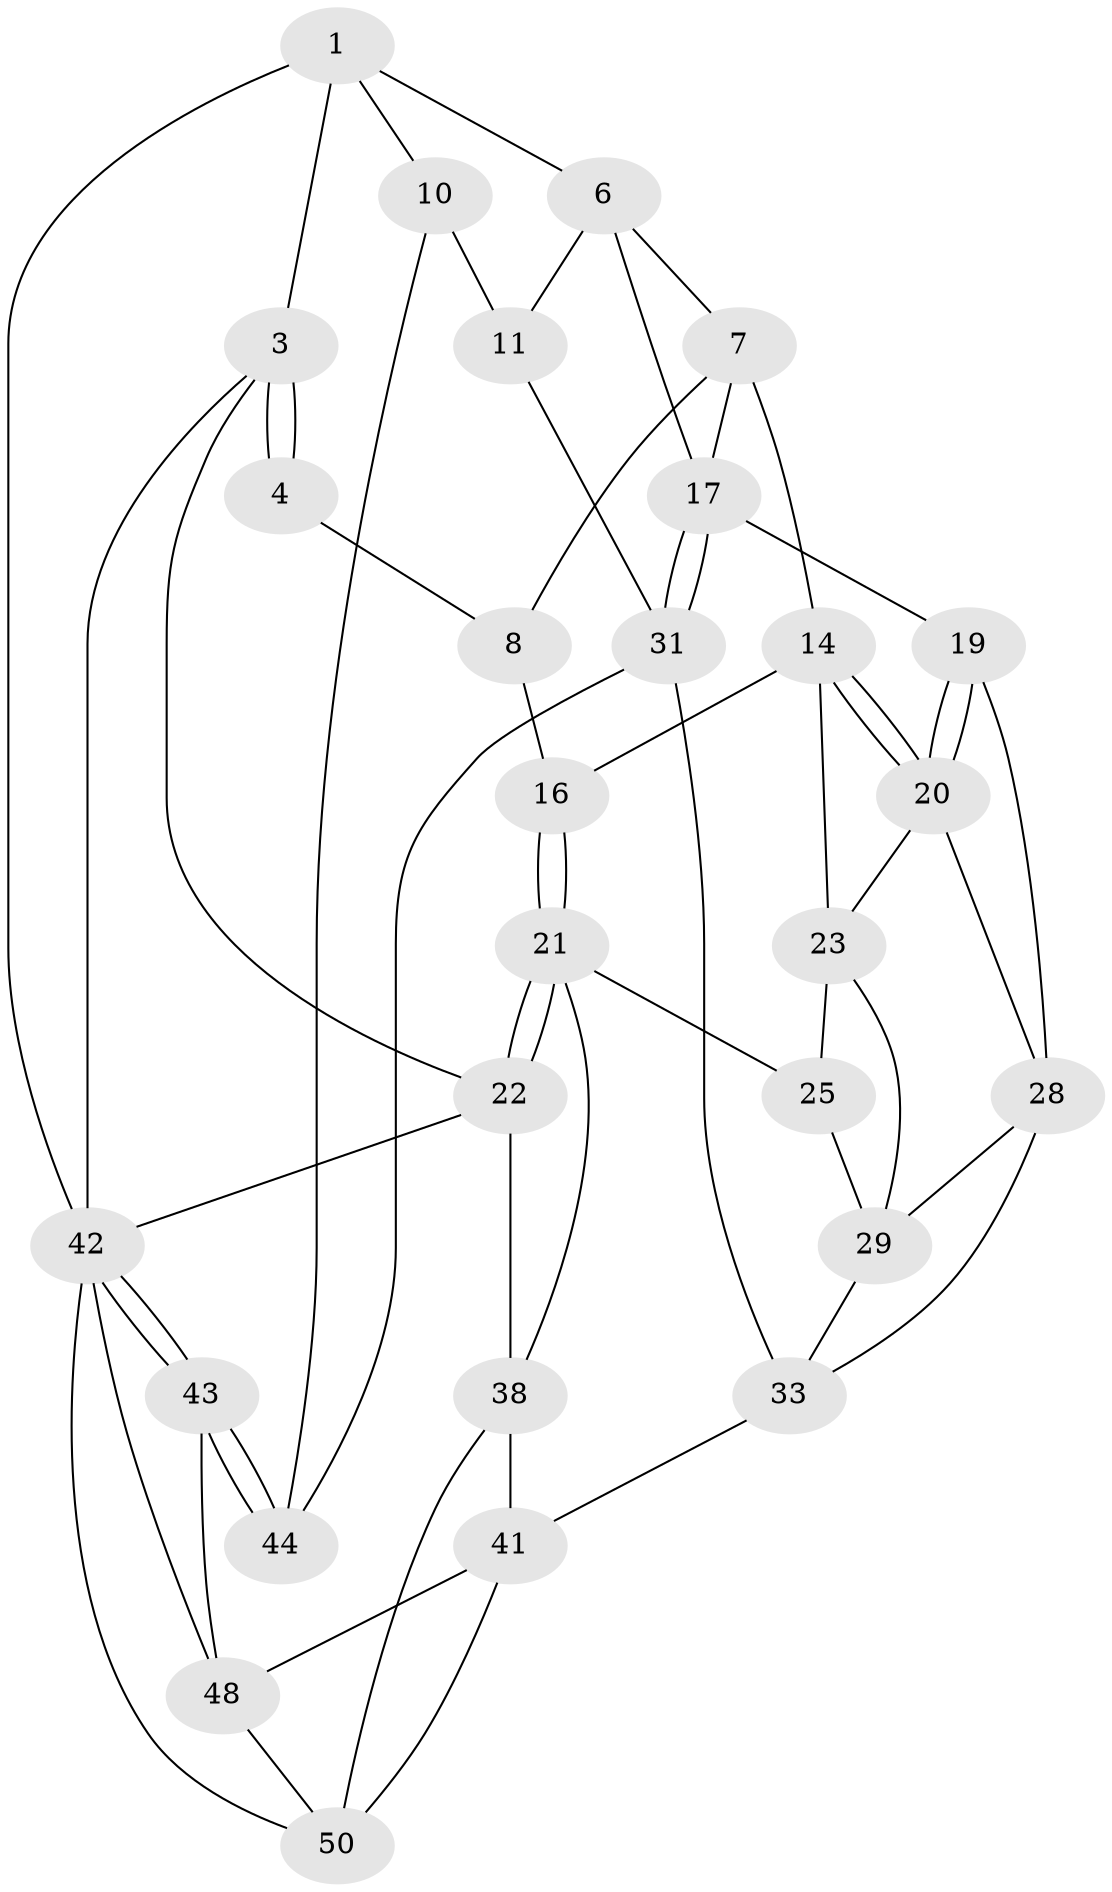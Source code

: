 // Generated by graph-tools (version 1.1) at 2025/24/03/03/25 07:24:32]
// undirected, 28 vertices, 60 edges
graph export_dot {
graph [start="1"]
  node [color=gray90,style=filled];
  1 [pos="+0.7313421056931817+0",super="+2"];
  3 [pos="+0+0"];
  4 [pos="+0+0",super="+5"];
  6 [pos="+0.7191341722502111+0.18968085247927707",super="+12"];
  7 [pos="+0.5723576600645277+0.23510182872006222",super="+13"];
  8 [pos="+0.5136505117343345+0.07188987559942149",super="+9"];
  10 [pos="+1+0.2690118025827369",super="+37"];
  11 [pos="+0.9722099267914005+0.3078026028951882",super="+34"];
  14 [pos="+0.4272599426298685+0.25910080728122753",super="+15"];
  16 [pos="+0.2238554108035496+0.1366335033829132"];
  17 [pos="+0.7207275934812845+0.416257098282196",super="+18"];
  19 [pos="+0.5283156774052593+0.41150435284470827"];
  20 [pos="+0.4975870294039024+0.40216108653012517",super="+27"];
  21 [pos="+0.09865990950142796+0.4081898642448275",super="+26"];
  22 [pos="+0+0.38593519499620577",super="+40"];
  23 [pos="+0.35710405408475815+0.354167452866936",super="+24"];
  25 [pos="+0.1718848878743691+0.4758374507949294"];
  28 [pos="+0.41859466299470743+0.507004117379805",super="+30"];
  29 [pos="+0.36746744404514087+0.5104880590173989",super="+35"];
  31 [pos="+0.6628305144765779+0.6597197733359212",super="+32"];
  33 [pos="+0.6105584212573606+0.6852663843317263",super="+36"];
  38 [pos="+0.03258337822769027+0.7122498099485285",super="+39"];
  41 [pos="+0.25690833418690134+0.6796727143068062",super="+49"];
  42 [pos="+1+1",super="+45"];
  43 [pos="+1+1",super="+47"];
  44 [pos="+1+1",super="+46"];
  48 [pos="+0.5184779503692866+0.8609653860302308",super="+51"];
  50 [pos="+0.17039437079912867+0.933148263988357",super="+52"];
  1 -- 6;
  1 -- 10;
  1 -- 3;
  1 -- 42;
  3 -- 4;
  3 -- 4;
  3 -- 22;
  3 -- 42;
  4 -- 8 [weight=2];
  6 -- 7;
  6 -- 17;
  6 -- 11;
  7 -- 8;
  7 -- 14;
  7 -- 17;
  8 -- 16;
  10 -- 11 [weight=2];
  10 -- 44;
  11 -- 31;
  14 -- 20;
  14 -- 20;
  14 -- 16;
  14 -- 23;
  16 -- 21;
  16 -- 21;
  17 -- 31;
  17 -- 31;
  17 -- 19;
  19 -- 20;
  19 -- 20;
  19 -- 28;
  20 -- 28;
  20 -- 23;
  21 -- 22;
  21 -- 22;
  21 -- 25;
  21 -- 38;
  22 -- 42;
  22 -- 38;
  23 -- 25;
  23 -- 29;
  25 -- 29;
  28 -- 29;
  28 -- 33;
  29 -- 33;
  31 -- 33;
  31 -- 44;
  33 -- 41;
  38 -- 41;
  38 -- 50;
  41 -- 48;
  41 -- 50;
  42 -- 43;
  42 -- 43;
  42 -- 48;
  42 -- 50;
  43 -- 44 [weight=2];
  43 -- 44;
  43 -- 48;
  48 -- 50;
}
